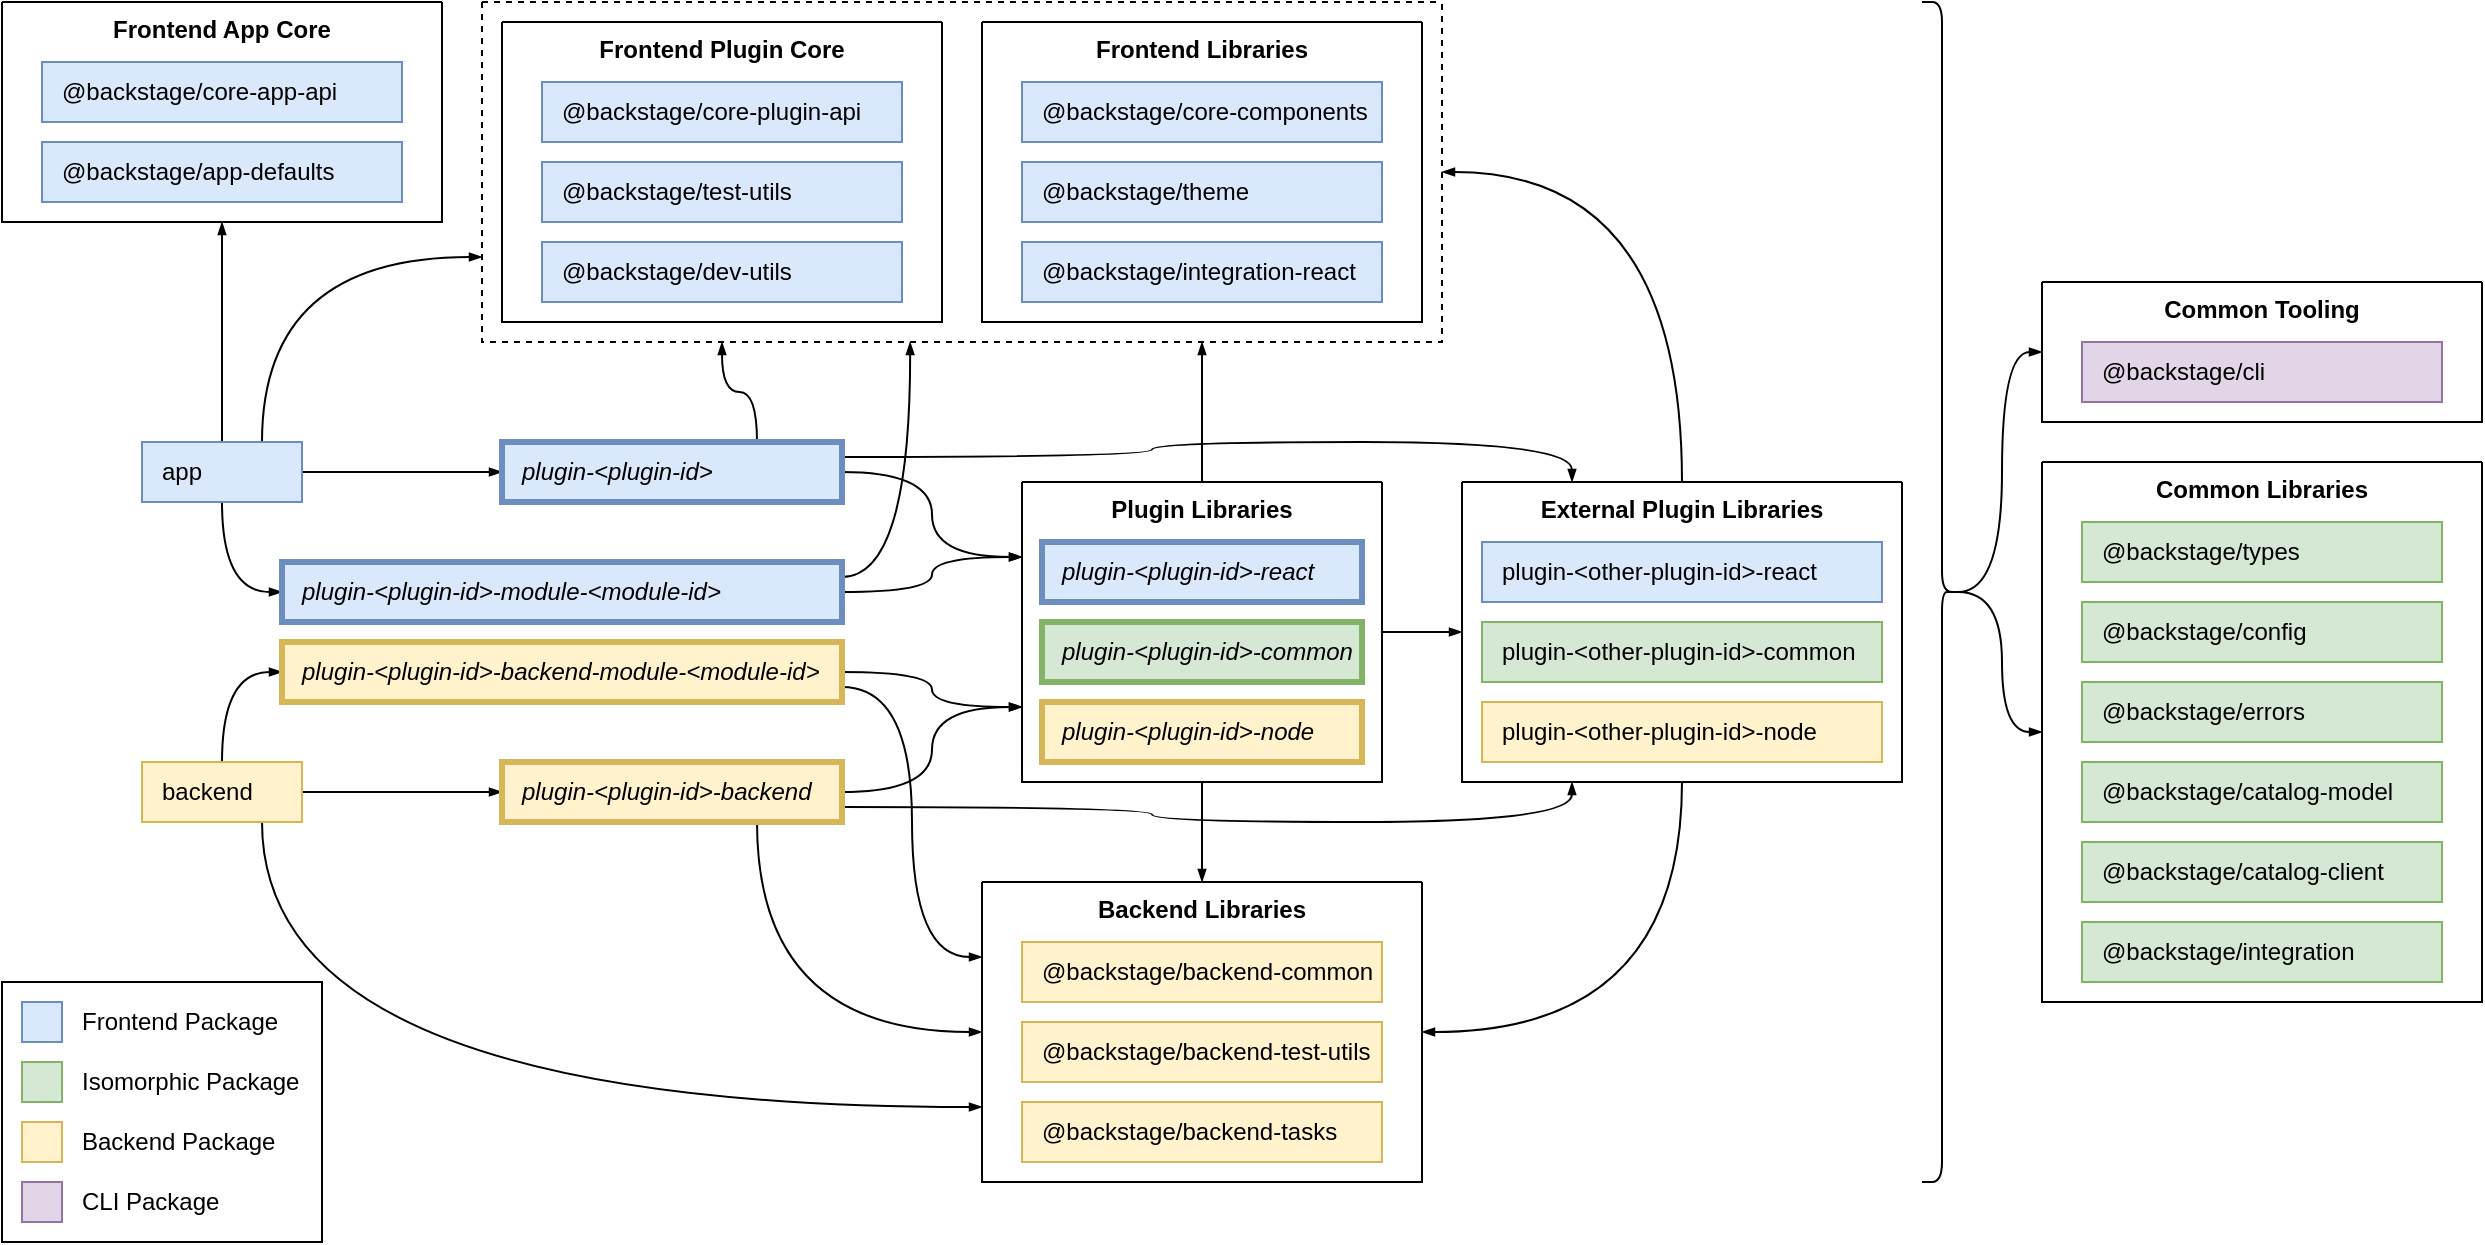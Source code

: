 <mxfile version="15.5.6" type="device"><diagram id="M4OCM2KiCGRnt6vHj1W_" name="Page-1"><mxGraphModel dx="1037" dy="854" grid="1" gridSize="10" guides="1" tooltips="1" connect="1" arrows="1" fold="1" page="1" pageScale="1" pageWidth="1280" pageHeight="660" background="#ffffff" math="0" shadow="0"><root><mxCell id="0"/><mxCell id="1" parent="0"/><mxCell id="xleJdx46EWRcRPE2sPjt-94" style="edgeStyle=none;rounded=0;orthogonalLoop=1;jettySize=auto;html=1;exitX=1;exitY=0.5;exitDx=0;exitDy=0;entryX=0;entryY=0.5;entryDx=0;entryDy=0;fontColor=#000000;endArrow=blockThin;endFill=1;startSize=4;endSize=4;" edge="1" parent="1" source="UQeFoyxbDML8ovCJzIg3-1" target="UQeFoyxbDML8ovCJzIg3-3"><mxGeometry relative="1" as="geometry"/></mxCell><mxCell id="xleJdx46EWRcRPE2sPjt-110" style="edgeStyle=orthogonalEdgeStyle;rounded=0;orthogonalLoop=1;jettySize=auto;html=1;exitX=0.5;exitY=0;exitDx=0;exitDy=0;fontColor=#000000;endArrow=blockThin;endFill=1;startSize=4;endSize=4;curved=1;" edge="1" parent="1" source="UQeFoyxbDML8ovCJzIg3-1" target="dUxC-zK2IYvnNuaQdezY-26"><mxGeometry relative="1" as="geometry"/></mxCell><mxCell id="xleJdx46EWRcRPE2sPjt-112" style="edgeStyle=orthogonalEdgeStyle;curved=1;rounded=0;orthogonalLoop=1;jettySize=auto;html=1;exitX=0.5;exitY=1;exitDx=0;exitDy=0;entryX=0;entryY=0.5;entryDx=0;entryDy=0;fontColor=#000000;endArrow=blockThin;endFill=1;startSize=4;endSize=4;" edge="1" parent="1" source="UQeFoyxbDML8ovCJzIg3-1" target="dUxC-zK2IYvnNuaQdezY-77"><mxGeometry relative="1" as="geometry"/></mxCell><mxCell id="xleJdx46EWRcRPE2sPjt-126" style="edgeStyle=orthogonalEdgeStyle;curved=1;rounded=0;orthogonalLoop=1;jettySize=auto;html=1;exitX=0.75;exitY=0;exitDx=0;exitDy=0;entryX=0;entryY=0.75;entryDx=0;entryDy=0;fontColor=#000000;endArrow=blockThin;endFill=1;startSize=4;endSize=4;" edge="1" parent="1" source="UQeFoyxbDML8ovCJzIg3-1" target="xleJdx46EWRcRPE2sPjt-72"><mxGeometry relative="1" as="geometry"/></mxCell><mxCell id="UQeFoyxbDML8ovCJzIg3-1" value="app" style="rounded=0;whiteSpace=wrap;html=1;perimeterSpacing=0;verticalAlign=middle;align=left;spacingLeft=8;spacing=2;fillColor=#dae8fc;strokeColor=#6c8ebf;strokeWidth=1;" parent="1" vertex="1"><mxGeometry x="90" y="240" width="80" height="30" as="geometry"/></mxCell><mxCell id="xleJdx46EWRcRPE2sPjt-113" style="edgeStyle=orthogonalEdgeStyle;curved=1;rounded=0;orthogonalLoop=1;jettySize=auto;html=1;exitX=0.5;exitY=0;exitDx=0;exitDy=0;entryX=0;entryY=0.5;entryDx=0;entryDy=0;fontColor=#000000;endArrow=blockThin;endFill=1;startSize=4;endSize=4;" edge="1" parent="1" source="UQeFoyxbDML8ovCJzIg3-2" target="dUxC-zK2IYvnNuaQdezY-54"><mxGeometry relative="1" as="geometry"/></mxCell><mxCell id="xleJdx46EWRcRPE2sPjt-116" style="edgeStyle=orthogonalEdgeStyle;curved=1;rounded=0;orthogonalLoop=1;jettySize=auto;html=1;exitX=0.75;exitY=1;exitDx=0;exitDy=0;entryX=0;entryY=0.75;entryDx=0;entryDy=0;fontColor=#000000;endArrow=blockThin;endFill=1;startSize=4;endSize=4;" edge="1" parent="1" source="UQeFoyxbDML8ovCJzIg3-2" target="dUxC-zK2IYvnNuaQdezY-4"><mxGeometry relative="1" as="geometry"/></mxCell><mxCell id="xleJdx46EWRcRPE2sPjt-128" style="edgeStyle=orthogonalEdgeStyle;rounded=1;orthogonalLoop=1;jettySize=auto;html=1;exitX=1;exitY=0.5;exitDx=0;exitDy=0;fontColor=#000000;endArrow=blockThin;endFill=1;startSize=4;endSize=4;" edge="1" parent="1" source="UQeFoyxbDML8ovCJzIg3-2" target="UQeFoyxbDML8ovCJzIg3-7"><mxGeometry relative="1" as="geometry"/></mxCell><mxCell id="UQeFoyxbDML8ovCJzIg3-2" value="backend" style="rounded=0;whiteSpace=wrap;html=1;perimeterSpacing=0;verticalAlign=middle;align=left;spacingLeft=8;spacing=2;fillColor=#fff2cc;strokeColor=#d6b656;strokeWidth=1;" parent="1" vertex="1"><mxGeometry x="90" y="400" width="80" height="30" as="geometry"/></mxCell><mxCell id="xleJdx46EWRcRPE2sPjt-122" style="edgeStyle=orthogonalEdgeStyle;curved=1;rounded=0;orthogonalLoop=1;jettySize=auto;html=1;exitX=0.75;exitY=0;exitDx=0;exitDy=0;entryX=0.25;entryY=1;entryDx=0;entryDy=0;fontColor=#000000;endArrow=blockThin;endFill=1;startSize=4;endSize=4;" edge="1" parent="1" source="UQeFoyxbDML8ovCJzIg3-3" target="xleJdx46EWRcRPE2sPjt-72"><mxGeometry relative="1" as="geometry"/></mxCell><mxCell id="xleJdx46EWRcRPE2sPjt-136" style="edgeStyle=orthogonalEdgeStyle;curved=1;orthogonalLoop=1;jettySize=auto;html=1;exitX=1;exitY=0.5;exitDx=0;exitDy=0;entryX=0;entryY=0.25;entryDx=0;entryDy=0;fontColor=#000000;endArrow=blockThin;endFill=1;startSize=4;endSize=4;" edge="1" parent="1" source="UQeFoyxbDML8ovCJzIg3-3" target="xleJdx46EWRcRPE2sPjt-52"><mxGeometry relative="1" as="geometry"/></mxCell><mxCell id="xleJdx46EWRcRPE2sPjt-137" style="edgeStyle=orthogonalEdgeStyle;curved=1;orthogonalLoop=1;jettySize=auto;html=1;exitX=1;exitY=0.25;exitDx=0;exitDy=0;entryX=0.25;entryY=0;entryDx=0;entryDy=0;fontColor=#000000;endArrow=blockThin;endFill=1;startSize=4;endSize=4;" edge="1" parent="1" source="UQeFoyxbDML8ovCJzIg3-3" target="xleJdx46EWRcRPE2sPjt-16"><mxGeometry relative="1" as="geometry"/></mxCell><mxCell id="UQeFoyxbDML8ovCJzIg3-3" value="plugin-&amp;lt;plugin-id&amp;gt;" style="rounded=0;whiteSpace=wrap;html=1;perimeterSpacing=0;verticalAlign=middle;align=left;spacingLeft=8;spacing=2;fillColor=#dae8fc;strokeColor=#6c8ebf;strokeWidth=3;fontStyle=2;fontColor=#000000;" parent="1" vertex="1"><mxGeometry x="270" y="240" width="170" height="30" as="geometry"/></mxCell><mxCell id="xleJdx46EWRcRPE2sPjt-117" style="edgeStyle=orthogonalEdgeStyle;curved=1;rounded=0;orthogonalLoop=1;jettySize=auto;html=1;exitX=0.75;exitY=1;exitDx=0;exitDy=0;entryX=0;entryY=0.5;entryDx=0;entryDy=0;fontColor=#000000;endArrow=blockThin;endFill=1;startSize=4;endSize=4;" edge="1" parent="1" source="UQeFoyxbDML8ovCJzIg3-7" target="dUxC-zK2IYvnNuaQdezY-4"><mxGeometry relative="1" as="geometry"/></mxCell><mxCell id="xleJdx46EWRcRPE2sPjt-134" style="edgeStyle=orthogonalEdgeStyle;curved=1;orthogonalLoop=1;jettySize=auto;html=1;exitX=1;exitY=0.75;exitDx=0;exitDy=0;entryX=0.25;entryY=1;entryDx=0;entryDy=0;fontColor=#000000;endArrow=blockThin;endFill=1;startSize=4;endSize=4;" edge="1" parent="1" source="UQeFoyxbDML8ovCJzIg3-7" target="xleJdx46EWRcRPE2sPjt-16"><mxGeometry relative="1" as="geometry"/></mxCell><mxCell id="xleJdx46EWRcRPE2sPjt-135" style="edgeStyle=orthogonalEdgeStyle;curved=1;orthogonalLoop=1;jettySize=auto;html=1;exitX=1;exitY=0.5;exitDx=0;exitDy=0;entryX=0;entryY=0.75;entryDx=0;entryDy=0;fontColor=#000000;endArrow=blockThin;endFill=1;startSize=4;endSize=4;" edge="1" parent="1" source="UQeFoyxbDML8ovCJzIg3-7" target="xleJdx46EWRcRPE2sPjt-52"><mxGeometry relative="1" as="geometry"/></mxCell><mxCell id="UQeFoyxbDML8ovCJzIg3-7" value="plugin-&amp;lt;plugin-id&amp;gt;-backend" style="rounded=0;whiteSpace=wrap;html=1;perimeterSpacing=0;verticalAlign=middle;align=left;spacingLeft=8;spacing=2;fillColor=#fff2cc;strokeColor=#d6b656;strokeWidth=3;fontStyle=2;fontColor=#000000;" parent="1" vertex="1"><mxGeometry x="270" y="400" width="170" height="30" as="geometry"/></mxCell><mxCell id="dUxC-zK2IYvnNuaQdezY-4" value="Backend Libraries" style="swimlane;startSize=0;align=center;verticalAlign=top;" parent="1" vertex="1"><mxGeometry x="510" y="460" width="220" height="150" as="geometry"/></mxCell><mxCell id="dUxC-zK2IYvnNuaQdezY-5" value="@backstage/backend-common" style="rounded=0;whiteSpace=wrap;html=1;perimeterSpacing=0;verticalAlign=middle;align=left;spacingLeft=8;spacing=2;fillColor=#fff2cc;strokeColor=#d6b656;" parent="dUxC-zK2IYvnNuaQdezY-4" vertex="1"><mxGeometry x="20" y="30" width="180" height="30" as="geometry"/></mxCell><mxCell id="dUxC-zK2IYvnNuaQdezY-6" value="@backstage/backend-test-utils" style="rounded=0;whiteSpace=wrap;html=1;perimeterSpacing=0;verticalAlign=middle;align=left;spacingLeft=8;spacing=2;fillColor=#fff2cc;strokeColor=#d6b656;" parent="dUxC-zK2IYvnNuaQdezY-4" vertex="1"><mxGeometry x="20" y="70" width="180" height="30" as="geometry"/></mxCell><mxCell id="dUxC-zK2IYvnNuaQdezY-7" value="@backstage/backend-tasks" style="rounded=0;whiteSpace=wrap;html=1;perimeterSpacing=0;verticalAlign=middle;align=left;spacingLeft=8;spacing=2;fillColor=#fff2cc;strokeColor=#d6b656;" parent="dUxC-zK2IYvnNuaQdezY-4" vertex="1"><mxGeometry x="20" y="110" width="180" height="30" as="geometry"/></mxCell><mxCell id="dUxC-zK2IYvnNuaQdezY-8" value="Common Libraries" style="swimlane;startSize=0;align=center;verticalAlign=top;" parent="1" vertex="1"><mxGeometry x="1040" y="250" width="220" height="270" as="geometry"/></mxCell><mxCell id="dUxC-zK2IYvnNuaQdezY-9" value="@backstage/catalog-client" style="rounded=0;whiteSpace=wrap;html=1;perimeterSpacing=0;verticalAlign=middle;align=left;spacingLeft=8;spacing=2;fillColor=#d5e8d4;strokeColor=#82b366;" parent="dUxC-zK2IYvnNuaQdezY-8" vertex="1"><mxGeometry x="20" y="190" width="180" height="30" as="geometry"/></mxCell><mxCell id="dUxC-zK2IYvnNuaQdezY-10" value="@backstage/types" style="rounded=0;whiteSpace=wrap;html=1;perimeterSpacing=0;verticalAlign=middle;align=left;spacingLeft=8;spacing=2;fillColor=#d5e8d4;strokeColor=#82b366;" parent="dUxC-zK2IYvnNuaQdezY-8" vertex="1"><mxGeometry x="20" y="30" width="180" height="30" as="geometry"/></mxCell><mxCell id="dUxC-zK2IYvnNuaQdezY-11" value="@backstage/config" style="rounded=0;whiteSpace=wrap;html=1;perimeterSpacing=0;verticalAlign=middle;align=left;spacingLeft=8;spacing=2;fillColor=#d5e8d4;strokeColor=#82b366;" parent="dUxC-zK2IYvnNuaQdezY-8" vertex="1"><mxGeometry x="20" y="70" width="180" height="30" as="geometry"/></mxCell><mxCell id="dUxC-zK2IYvnNuaQdezY-12" value="@backstage/errors" style="rounded=0;whiteSpace=wrap;html=1;perimeterSpacing=0;verticalAlign=middle;align=left;spacingLeft=8;spacing=2;fillColor=#d5e8d4;strokeColor=#82b366;" parent="dUxC-zK2IYvnNuaQdezY-8" vertex="1"><mxGeometry x="20" y="110" width="180" height="30" as="geometry"/></mxCell><mxCell id="dUxC-zK2IYvnNuaQdezY-13" value="@backstage/catalog-model" style="rounded=0;whiteSpace=wrap;html=1;perimeterSpacing=0;verticalAlign=middle;align=left;spacingLeft=8;spacing=2;fillColor=#d5e8d4;strokeColor=#82b366;" parent="dUxC-zK2IYvnNuaQdezY-8" vertex="1"><mxGeometry x="20" y="150" width="180" height="30" as="geometry"/></mxCell><mxCell id="dUxC-zK2IYvnNuaQdezY-53" value="@backstage/integration" style="rounded=0;whiteSpace=wrap;html=1;perimeterSpacing=0;verticalAlign=middle;align=left;spacingLeft=8;spacing=2;fillColor=#d5e8d4;strokeColor=#82b366;" parent="dUxC-zK2IYvnNuaQdezY-8" vertex="1"><mxGeometry x="20" y="230" width="180" height="30" as="geometry"/></mxCell><mxCell id="dUxC-zK2IYvnNuaQdezY-26" value="Frontend App Core" style="swimlane;startSize=0;align=center;verticalAlign=top;" parent="1" vertex="1"><mxGeometry x="20" y="20" width="220" height="110" as="geometry"/></mxCell><mxCell id="dUxC-zK2IYvnNuaQdezY-28" value="@backstage/core-app-api" style="rounded=0;whiteSpace=wrap;html=1;perimeterSpacing=0;verticalAlign=middle;align=left;spacingLeft=8;spacing=2;fillColor=#dae8fc;strokeColor=#6c8ebf;" parent="dUxC-zK2IYvnNuaQdezY-26" vertex="1"><mxGeometry x="20" y="30" width="180" height="30" as="geometry"/></mxCell><mxCell id="dUxC-zK2IYvnNuaQdezY-29" value="@backstage/app-defaults" style="rounded=0;whiteSpace=wrap;html=1;perimeterSpacing=0;verticalAlign=middle;align=left;spacingLeft=8;spacing=2;fillColor=#dae8fc;strokeColor=#6c8ebf;" parent="dUxC-zK2IYvnNuaQdezY-26" vertex="1"><mxGeometry x="20" y="70" width="180" height="30" as="geometry"/></mxCell><mxCell id="xleJdx46EWRcRPE2sPjt-11" style="edgeStyle=orthogonalEdgeStyle;rounded=0;orthogonalLoop=1;jettySize=auto;html=1;exitX=0.1;exitY=0.5;exitDx=0;exitDy=0;exitPerimeter=0;endSize=4;startSize=4;endArrow=blockThin;endFill=1;curved=1;" edge="1" parent="1" source="dUxC-zK2IYvnNuaQdezY-43" target="dUxC-zK2IYvnNuaQdezY-8"><mxGeometry relative="1" as="geometry"/></mxCell><mxCell id="xleJdx46EWRcRPE2sPjt-12" style="edgeStyle=orthogonalEdgeStyle;rounded=0;orthogonalLoop=1;jettySize=auto;html=1;exitX=0.1;exitY=0.5;exitDx=0;exitDy=0;exitPerimeter=0;endSize=4;startSize=4;endArrow=blockThin;endFill=1;curved=1;" edge="1" parent="1" source="dUxC-zK2IYvnNuaQdezY-43" target="xleJdx46EWRcRPE2sPjt-1"><mxGeometry relative="1" as="geometry"/></mxCell><mxCell id="dUxC-zK2IYvnNuaQdezY-43" value="" style="shape=curlyBracket;whiteSpace=wrap;html=1;rounded=1;flipH=1;align=left;verticalAlign=top;size=0.5;" parent="1" vertex="1"><mxGeometry x="980" y="20" width="20" height="590" as="geometry"/></mxCell><mxCell id="xleJdx46EWRcRPE2sPjt-119" style="edgeStyle=orthogonalEdgeStyle;curved=1;rounded=0;orthogonalLoop=1;jettySize=auto;html=1;exitX=1;exitY=0.5;exitDx=0;exitDy=0;entryX=0;entryY=0.75;entryDx=0;entryDy=0;fontColor=#000000;endArrow=blockThin;endFill=1;startSize=4;endSize=4;" edge="1" parent="1" source="dUxC-zK2IYvnNuaQdezY-54" target="xleJdx46EWRcRPE2sPjt-52"><mxGeometry relative="1" as="geometry"/></mxCell><mxCell id="xleJdx46EWRcRPE2sPjt-132" style="edgeStyle=orthogonalEdgeStyle;curved=1;orthogonalLoop=1;jettySize=auto;html=1;exitX=1;exitY=0.75;exitDx=0;exitDy=0;entryX=0;entryY=0.25;entryDx=0;entryDy=0;fontColor=#000000;endArrow=blockThin;endFill=1;startSize=4;endSize=4;" edge="1" parent="1" source="dUxC-zK2IYvnNuaQdezY-54" target="dUxC-zK2IYvnNuaQdezY-4"><mxGeometry relative="1" as="geometry"/></mxCell><mxCell id="dUxC-zK2IYvnNuaQdezY-54" value="plugin-&amp;lt;plugin-id&amp;gt;-backend-module-&amp;lt;module-id&amp;gt;" style="rounded=0;whiteSpace=wrap;html=1;perimeterSpacing=0;verticalAlign=middle;align=left;spacingLeft=8;spacing=2;fillColor=#fff2cc;strokeColor=#d6b656;strokeWidth=3;fontStyle=2;fontColor=#000000;" parent="1" vertex="1"><mxGeometry x="160" y="340" width="280" height="30" as="geometry"/></mxCell><mxCell id="xleJdx46EWRcRPE2sPjt-118" style="edgeStyle=orthogonalEdgeStyle;curved=1;rounded=0;orthogonalLoop=1;jettySize=auto;html=1;exitX=1;exitY=0.5;exitDx=0;exitDy=0;entryX=0;entryY=0.25;entryDx=0;entryDy=0;fontColor=#000000;endArrow=blockThin;endFill=1;startSize=4;endSize=4;" edge="1" parent="1" source="dUxC-zK2IYvnNuaQdezY-77" target="xleJdx46EWRcRPE2sPjt-52"><mxGeometry relative="1" as="geometry"/></mxCell><mxCell id="xleJdx46EWRcRPE2sPjt-120" style="edgeStyle=orthogonalEdgeStyle;rounded=0;orthogonalLoop=1;jettySize=auto;html=1;exitX=1;exitY=0.25;exitDx=0;exitDy=0;fontColor=#000000;endArrow=blockThin;endFill=1;startSize=4;endSize=4;curved=1;entryX=0.446;entryY=1;entryDx=0;entryDy=0;entryPerimeter=0;" edge="1" parent="1" source="dUxC-zK2IYvnNuaQdezY-77" target="xleJdx46EWRcRPE2sPjt-72"><mxGeometry relative="1" as="geometry"/></mxCell><mxCell id="dUxC-zK2IYvnNuaQdezY-77" value="plugin-&amp;lt;plugin-id&amp;gt;-module-&amp;lt;module-id&amp;gt;" style="rounded=0;whiteSpace=wrap;html=1;perimeterSpacing=0;verticalAlign=middle;align=left;spacingLeft=8;spacing=2;fillColor=#dae8fc;strokeColor=#6c8ebf;strokeWidth=3;sketch=0;glass=0;shadow=0;fontStyle=2;fontColor=#000000;" parent="1" vertex="1"><mxGeometry x="160" y="300" width="280" height="30" as="geometry"/></mxCell><mxCell id="xleJdx46EWRcRPE2sPjt-1" value="Common Tooling" style="swimlane;startSize=0;align=center;verticalAlign=top;" vertex="1" parent="1"><mxGeometry x="1040" y="160" width="220" height="70" as="geometry"/></mxCell><mxCell id="xleJdx46EWRcRPE2sPjt-3" value="@backstage/cli" style="rounded=0;whiteSpace=wrap;html=1;perimeterSpacing=0;verticalAlign=middle;align=left;spacingLeft=8;spacing=2;fillColor=#e1d5e7;strokeColor=#9673a6;" vertex="1" parent="xleJdx46EWRcRPE2sPjt-1"><mxGeometry x="20" y="30" width="180" height="30" as="geometry"/></mxCell><mxCell id="xleJdx46EWRcRPE2sPjt-123" style="edgeStyle=orthogonalEdgeStyle;curved=1;rounded=0;orthogonalLoop=1;jettySize=auto;html=1;exitX=0.5;exitY=1;exitDx=0;exitDy=0;entryX=1;entryY=0.5;entryDx=0;entryDy=0;fontColor=#000000;endArrow=blockThin;endFill=1;startSize=4;endSize=4;" edge="1" parent="1" source="xleJdx46EWRcRPE2sPjt-16" target="dUxC-zK2IYvnNuaQdezY-4"><mxGeometry relative="1" as="geometry"/></mxCell><mxCell id="xleJdx46EWRcRPE2sPjt-124" style="edgeStyle=orthogonalEdgeStyle;curved=1;rounded=0;orthogonalLoop=1;jettySize=auto;html=1;exitX=0.5;exitY=0;exitDx=0;exitDy=0;entryX=1;entryY=0.5;entryDx=0;entryDy=0;fontColor=#000000;endArrow=blockThin;endFill=1;startSize=4;endSize=4;" edge="1" parent="1" source="xleJdx46EWRcRPE2sPjt-16" target="xleJdx46EWRcRPE2sPjt-72"><mxGeometry relative="1" as="geometry"/></mxCell><mxCell id="xleJdx46EWRcRPE2sPjt-16" value="External Plugin Libraries" style="swimlane;startSize=0;align=center;verticalAlign=top;" vertex="1" parent="1"><mxGeometry x="750" y="260" width="220" height="150" as="geometry"/></mxCell><mxCell id="xleJdx46EWRcRPE2sPjt-15" value="plugin-&amp;lt;other-plugin-id&amp;gt;-react" style="rounded=0;whiteSpace=wrap;html=1;perimeterSpacing=0;verticalAlign=middle;align=left;spacingLeft=8;spacing=2;fillColor=#dae8fc;strokeColor=#6c8ebf;" vertex="1" parent="xleJdx46EWRcRPE2sPjt-16"><mxGeometry x="10" y="30" width="200" height="30" as="geometry"/></mxCell><mxCell id="xleJdx46EWRcRPE2sPjt-14" value="plugin-&amp;lt;other-plugin-id&amp;gt;-common" style="rounded=0;whiteSpace=wrap;html=1;perimeterSpacing=0;verticalAlign=middle;align=left;spacingLeft=8;spacing=2;fillColor=#d5e8d4;strokeColor=#82b366;" vertex="1" parent="xleJdx46EWRcRPE2sPjt-16"><mxGeometry x="10" y="70" width="200" height="30" as="geometry"/></mxCell><mxCell id="xleJdx46EWRcRPE2sPjt-13" value="plugin-&amp;lt;other-plugin-id&amp;gt;-node" style="rounded=0;whiteSpace=wrap;html=1;perimeterSpacing=0;verticalAlign=middle;align=left;spacingLeft=8;spacing=2;fillColor=#fff2cc;strokeColor=#d6b656;" vertex="1" parent="xleJdx46EWRcRPE2sPjt-16"><mxGeometry x="10" y="110" width="200" height="30" as="geometry"/></mxCell><mxCell id="xleJdx46EWRcRPE2sPjt-61" style="edgeStyle=orthogonalEdgeStyle;rounded=0;orthogonalLoop=1;jettySize=auto;html=1;exitX=1;exitY=0.5;exitDx=0;exitDy=0;endArrow=blockThin;endFill=1;startSize=4;endSize=4;curved=1;" edge="1" parent="1" source="xleJdx46EWRcRPE2sPjt-52" target="xleJdx46EWRcRPE2sPjt-16"><mxGeometry relative="1" as="geometry"/></mxCell><mxCell id="xleJdx46EWRcRPE2sPjt-109" style="edgeStyle=orthogonalEdgeStyle;rounded=0;orthogonalLoop=1;jettySize=auto;html=1;exitX=0.5;exitY=1;exitDx=0;exitDy=0;fontColor=#000000;endArrow=blockThin;endFill=1;startSize=4;endSize=4;curved=1;" edge="1" parent="1" source="xleJdx46EWRcRPE2sPjt-52" target="dUxC-zK2IYvnNuaQdezY-4"><mxGeometry relative="1" as="geometry"/></mxCell><mxCell id="xleJdx46EWRcRPE2sPjt-125" style="edgeStyle=orthogonalEdgeStyle;curved=1;rounded=0;orthogonalLoop=1;jettySize=auto;html=1;exitX=0.5;exitY=0;exitDx=0;exitDy=0;entryX=0.75;entryY=1;entryDx=0;entryDy=0;fontColor=#000000;endArrow=blockThin;endFill=1;startSize=4;endSize=4;" edge="1" parent="1" source="xleJdx46EWRcRPE2sPjt-52" target="xleJdx46EWRcRPE2sPjt-72"><mxGeometry relative="1" as="geometry"/></mxCell><mxCell id="xleJdx46EWRcRPE2sPjt-52" value="Plugin Libraries" style="swimlane;startSize=0;align=center;verticalAlign=top;" vertex="1" parent="1"><mxGeometry x="530" y="260" width="180" height="150" as="geometry"/></mxCell><mxCell id="UQeFoyxbDML8ovCJzIg3-10" value="plugin-&amp;lt;plugin-id&amp;gt;-react" style="rounded=0;whiteSpace=wrap;html=1;perimeterSpacing=0;verticalAlign=middle;align=left;spacingLeft=8;spacing=2;fillColor=#dae8fc;strokeColor=#6c8ebf;strokeWidth=3;fontStyle=2;fontColor=#000000;" parent="xleJdx46EWRcRPE2sPjt-52" vertex="1"><mxGeometry x="10" y="30" width="160" height="30" as="geometry"/></mxCell><mxCell id="UQeFoyxbDML8ovCJzIg3-9" value="plugin-&amp;lt;plugin-id&amp;gt;-common" style="rounded=0;whiteSpace=wrap;html=1;perimeterSpacing=0;verticalAlign=middle;align=left;spacingLeft=8;spacing=2;fillColor=#d5e8d4;strokeColor=#82b366;strokeWidth=3;fontStyle=2;fontColor=#000000;" parent="xleJdx46EWRcRPE2sPjt-52" vertex="1"><mxGeometry x="10" y="70" width="160" height="30" as="geometry"/></mxCell><mxCell id="UQeFoyxbDML8ovCJzIg3-8" value="plugin-&amp;lt;plugin-id&amp;gt;-node" style="rounded=0;whiteSpace=wrap;html=1;perimeterSpacing=0;verticalAlign=middle;align=left;spacingLeft=8;spacing=2;fillColor=#fff2cc;strokeColor=#d6b656;strokeWidth=3;fontStyle=2;fontColor=#000000;" parent="xleJdx46EWRcRPE2sPjt-52" vertex="1"><mxGeometry x="10" y="110" width="160" height="30" as="geometry"/></mxCell><mxCell id="xleJdx46EWRcRPE2sPjt-72" value="" style="swimlane;startSize=0;rounded=0;shadow=0;glass=0;sketch=0;dashed=1;" vertex="1" parent="1"><mxGeometry x="260" y="20" width="480" height="170" as="geometry"/></mxCell><mxCell id="dUxC-zK2IYvnNuaQdezY-46" value="Frontend Plugin Core" style="swimlane;startSize=0;align=center;verticalAlign=top;" parent="xleJdx46EWRcRPE2sPjt-72" vertex="1"><mxGeometry x="10" y="10" width="220" height="150" as="geometry"/></mxCell><mxCell id="dUxC-zK2IYvnNuaQdezY-48" value="@backstage/core-plugin-api" style="rounded=0;whiteSpace=wrap;html=1;perimeterSpacing=0;verticalAlign=middle;align=left;spacingLeft=8;spacing=2;fillColor=#dae8fc;strokeColor=#6c8ebf;" parent="dUxC-zK2IYvnNuaQdezY-46" vertex="1"><mxGeometry x="20" y="30" width="180" height="30" as="geometry"/></mxCell><mxCell id="dUxC-zK2IYvnNuaQdezY-49" value="@backstage/test-utils" style="rounded=0;whiteSpace=wrap;html=1;perimeterSpacing=0;verticalAlign=middle;align=left;spacingLeft=8;spacing=2;fillColor=#dae8fc;strokeColor=#6c8ebf;" parent="dUxC-zK2IYvnNuaQdezY-46" vertex="1"><mxGeometry x="20" y="70" width="180" height="30" as="geometry"/></mxCell><mxCell id="dUxC-zK2IYvnNuaQdezY-75" value="@backstage/dev-utils" style="rounded=0;whiteSpace=wrap;html=1;perimeterSpacing=0;verticalAlign=middle;align=left;spacingLeft=8;spacing=2;fillColor=#dae8fc;strokeColor=#6c8ebf;" parent="dUxC-zK2IYvnNuaQdezY-46" vertex="1"><mxGeometry x="20" y="110" width="180" height="30" as="geometry"/></mxCell><mxCell id="dUxC-zK2IYvnNuaQdezY-14" value="Frontend Libraries" style="swimlane;startSize=0;align=center;verticalAlign=top;" parent="xleJdx46EWRcRPE2sPjt-72" vertex="1"><mxGeometry x="250" y="10" width="220" height="150" as="geometry"/></mxCell><mxCell id="UQeFoyxbDML8ovCJzIg3-6" value="@backstage/integration-react" style="rounded=0;whiteSpace=wrap;html=1;perimeterSpacing=0;verticalAlign=middle;align=left;spacingLeft=8;spacing=2;fillColor=#dae8fc;strokeColor=#6c8ebf;" parent="dUxC-zK2IYvnNuaQdezY-14" vertex="1"><mxGeometry x="20" y="110" width="180" height="30" as="geometry"/></mxCell><mxCell id="UQeFoyxbDML8ovCJzIg3-5" value="@backstage/core-components" style="rounded=0;whiteSpace=wrap;html=1;perimeterSpacing=0;verticalAlign=middle;align=left;spacingLeft=8;spacing=2;fillColor=#dae8fc;strokeColor=#6c8ebf;shadow=0;glass=0;sketch=0;" parent="dUxC-zK2IYvnNuaQdezY-14" vertex="1"><mxGeometry x="20" y="30" width="180" height="30" as="geometry"/></mxCell><mxCell id="dUxC-zK2IYvnNuaQdezY-24" value="@backstage/theme" style="rounded=0;whiteSpace=wrap;html=1;perimeterSpacing=0;verticalAlign=middle;align=left;spacingLeft=8;spacing=2;fillColor=#dae8fc;strokeColor=#6c8ebf;" parent="dUxC-zK2IYvnNuaQdezY-14" vertex="1"><mxGeometry x="20" y="70" width="180" height="30" as="geometry"/></mxCell><mxCell id="xleJdx46EWRcRPE2sPjt-133" value="" style="group" vertex="1" connectable="0" parent="1"><mxGeometry x="20" y="510" width="160" height="130" as="geometry"/></mxCell><mxCell id="dUxC-zK2IYvnNuaQdezY-95" value="" style="rounded=0;whiteSpace=wrap;html=1;align=left;verticalAlign=top;fillColor=none;" parent="xleJdx46EWRcRPE2sPjt-133" vertex="1"><mxGeometry width="160" height="130" as="geometry"/></mxCell><mxCell id="dUxC-zK2IYvnNuaQdezY-89" value="" style="rounded=0;whiteSpace=wrap;html=1;perimeterSpacing=0;verticalAlign=middle;align=left;spacingLeft=8;spacing=2;fillColor=#dae8fc;strokeColor=#6c8ebf;" parent="xleJdx46EWRcRPE2sPjt-133" vertex="1"><mxGeometry x="10" y="10" width="20" height="20" as="geometry"/></mxCell><mxCell id="dUxC-zK2IYvnNuaQdezY-90" value="" style="rounded=0;whiteSpace=wrap;html=1;perimeterSpacing=0;verticalAlign=middle;align=left;spacingLeft=8;spacing=2;fillColor=#fff2cc;strokeColor=#d6b656;" parent="xleJdx46EWRcRPE2sPjt-133" vertex="1"><mxGeometry x="10" y="70" width="20" height="20" as="geometry"/></mxCell><mxCell id="dUxC-zK2IYvnNuaQdezY-91" value="" style="rounded=0;whiteSpace=wrap;html=1;perimeterSpacing=0;verticalAlign=middle;align=left;spacingLeft=8;spacing=2;fillColor=#d5e8d4;strokeColor=#82b366;" parent="xleJdx46EWRcRPE2sPjt-133" vertex="1"><mxGeometry x="10" y="40" width="20" height="20" as="geometry"/></mxCell><mxCell id="dUxC-zK2IYvnNuaQdezY-92" value="Frontend Package" style="text;html=1;strokeColor=none;fillColor=none;align=left;verticalAlign=middle;whiteSpace=wrap;rounded=0;dashed=1;spacingLeft=8;" parent="xleJdx46EWRcRPE2sPjt-133" vertex="1"><mxGeometry x="30" y="10" width="120" height="20" as="geometry"/></mxCell><mxCell id="dUxC-zK2IYvnNuaQdezY-93" value="Isomorphic Package" style="text;html=1;strokeColor=none;fillColor=none;align=left;verticalAlign=middle;whiteSpace=wrap;rounded=0;dashed=1;spacingLeft=8;" parent="xleJdx46EWRcRPE2sPjt-133" vertex="1"><mxGeometry x="30" y="40" width="120" height="20" as="geometry"/></mxCell><mxCell id="dUxC-zK2IYvnNuaQdezY-94" value="Backend Package" style="text;html=1;strokeColor=none;fillColor=none;align=left;verticalAlign=middle;whiteSpace=wrap;rounded=0;dashed=1;spacingLeft=8;" parent="xleJdx46EWRcRPE2sPjt-133" vertex="1"><mxGeometry x="30" y="70" width="120" height="20" as="geometry"/></mxCell><mxCell id="xleJdx46EWRcRPE2sPjt-9" value="" style="rounded=0;whiteSpace=wrap;html=1;perimeterSpacing=0;verticalAlign=middle;align=left;spacingLeft=8;spacing=2;fillColor=#e1d5e7;strokeColor=#9673a6;" vertex="1" parent="xleJdx46EWRcRPE2sPjt-133"><mxGeometry x="10" y="100" width="20" height="20" as="geometry"/></mxCell><mxCell id="xleJdx46EWRcRPE2sPjt-10" value="CLI Package" style="text;html=1;strokeColor=none;fillColor=none;align=left;verticalAlign=middle;whiteSpace=wrap;rounded=0;dashed=1;spacingLeft=8;" vertex="1" parent="xleJdx46EWRcRPE2sPjt-133"><mxGeometry x="30" y="100" width="120" height="20" as="geometry"/></mxCell></root></mxGraphModel></diagram></mxfile>